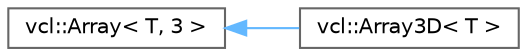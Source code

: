 digraph "Graphical Class Hierarchy"
{
 // LATEX_PDF_SIZE
  bgcolor="transparent";
  edge [fontname=Helvetica,fontsize=10,labelfontname=Helvetica,labelfontsize=10];
  node [fontname=Helvetica,fontsize=10,shape=box,height=0.2,width=0.4];
  rankdir="LR";
  Node0 [label="vcl::Array\< T, 3 \>",height=0.2,width=0.4,color="grey40", fillcolor="white", style="filled",URL="$classvcl_1_1Array.html",tooltip=" "];
  Node0 -> Node1 [dir="back",color="steelblue1",style="solid"];
  Node1 [label="vcl::Array3D\< T \>",height=0.2,width=0.4,color="grey40", fillcolor="white", style="filled",URL="$classvcl_1_1Array3D.html",tooltip="The Array3 class Specialization of vcl::Array class with 3 dimensions."];
}
